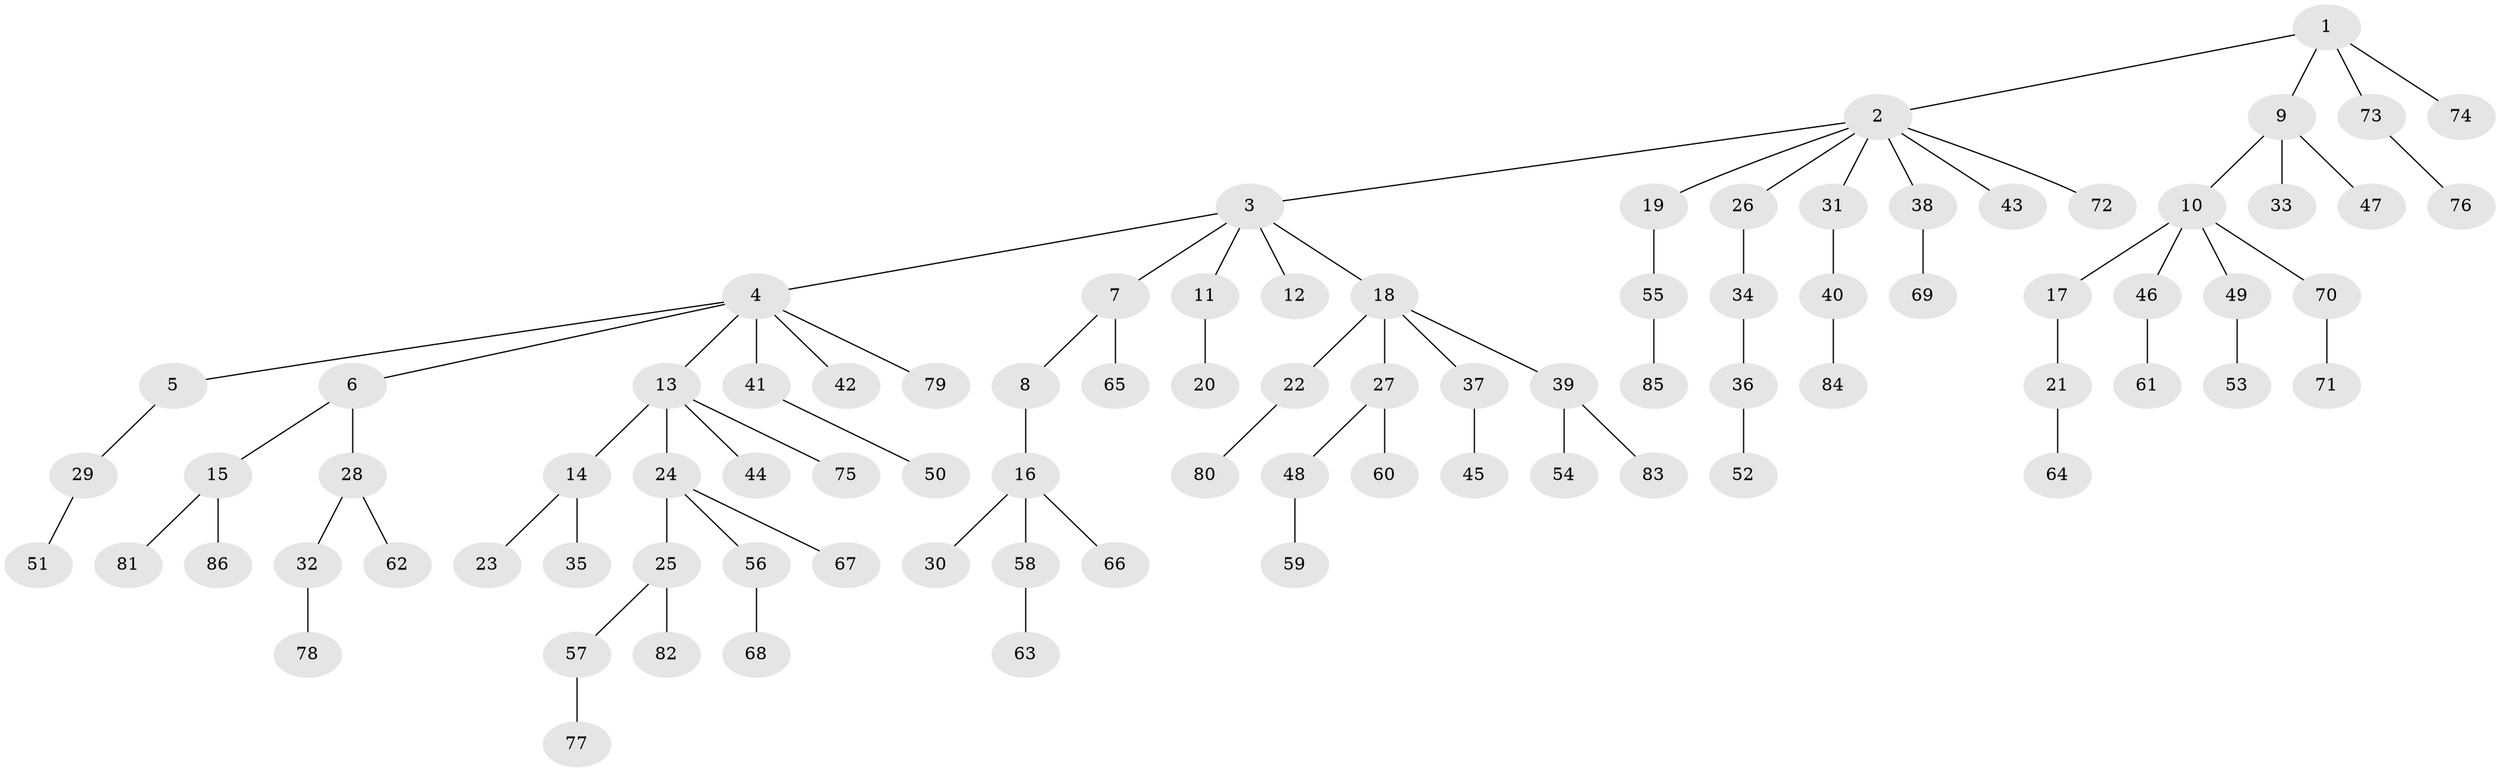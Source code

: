 // Generated by graph-tools (version 1.1) at 2025/53/03/09/25 04:53:48]
// undirected, 86 vertices, 85 edges
graph export_dot {
graph [start="1"]
  node [color=gray90,style=filled];
  1;
  2;
  3;
  4;
  5;
  6;
  7;
  8;
  9;
  10;
  11;
  12;
  13;
  14;
  15;
  16;
  17;
  18;
  19;
  20;
  21;
  22;
  23;
  24;
  25;
  26;
  27;
  28;
  29;
  30;
  31;
  32;
  33;
  34;
  35;
  36;
  37;
  38;
  39;
  40;
  41;
  42;
  43;
  44;
  45;
  46;
  47;
  48;
  49;
  50;
  51;
  52;
  53;
  54;
  55;
  56;
  57;
  58;
  59;
  60;
  61;
  62;
  63;
  64;
  65;
  66;
  67;
  68;
  69;
  70;
  71;
  72;
  73;
  74;
  75;
  76;
  77;
  78;
  79;
  80;
  81;
  82;
  83;
  84;
  85;
  86;
  1 -- 2;
  1 -- 9;
  1 -- 73;
  1 -- 74;
  2 -- 3;
  2 -- 19;
  2 -- 26;
  2 -- 31;
  2 -- 38;
  2 -- 43;
  2 -- 72;
  3 -- 4;
  3 -- 7;
  3 -- 11;
  3 -- 12;
  3 -- 18;
  4 -- 5;
  4 -- 6;
  4 -- 13;
  4 -- 41;
  4 -- 42;
  4 -- 79;
  5 -- 29;
  6 -- 15;
  6 -- 28;
  7 -- 8;
  7 -- 65;
  8 -- 16;
  9 -- 10;
  9 -- 33;
  9 -- 47;
  10 -- 17;
  10 -- 46;
  10 -- 49;
  10 -- 70;
  11 -- 20;
  13 -- 14;
  13 -- 24;
  13 -- 44;
  13 -- 75;
  14 -- 23;
  14 -- 35;
  15 -- 81;
  15 -- 86;
  16 -- 30;
  16 -- 58;
  16 -- 66;
  17 -- 21;
  18 -- 22;
  18 -- 27;
  18 -- 37;
  18 -- 39;
  19 -- 55;
  21 -- 64;
  22 -- 80;
  24 -- 25;
  24 -- 56;
  24 -- 67;
  25 -- 57;
  25 -- 82;
  26 -- 34;
  27 -- 48;
  27 -- 60;
  28 -- 32;
  28 -- 62;
  29 -- 51;
  31 -- 40;
  32 -- 78;
  34 -- 36;
  36 -- 52;
  37 -- 45;
  38 -- 69;
  39 -- 54;
  39 -- 83;
  40 -- 84;
  41 -- 50;
  46 -- 61;
  48 -- 59;
  49 -- 53;
  55 -- 85;
  56 -- 68;
  57 -- 77;
  58 -- 63;
  70 -- 71;
  73 -- 76;
}
